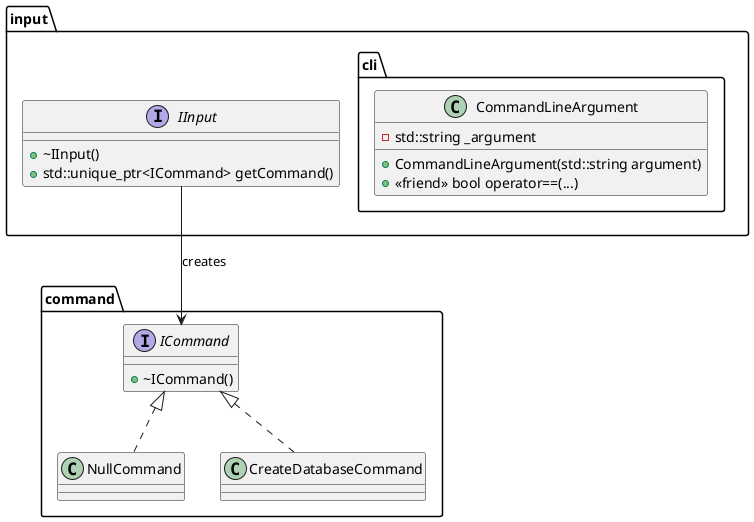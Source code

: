 @startuml
package command {
  interface ICommand {
    +~ICommand()
  }
  class NullCommand implements ICommand
  class CreateDatabaseCommand implements ICommand
}

package input {
  interface IInput {
    +~IInput()
    +std::unique_ptr<ICommand> getCommand()
  }
  package cli {
    class CommandLineArgument {
      +CommandLineArgument(std::string argument)
      +<<friend>> bool operator==(...)
      -std::string _argument
    }
  }
}

IInput --> ICommand : creates
@enduml
